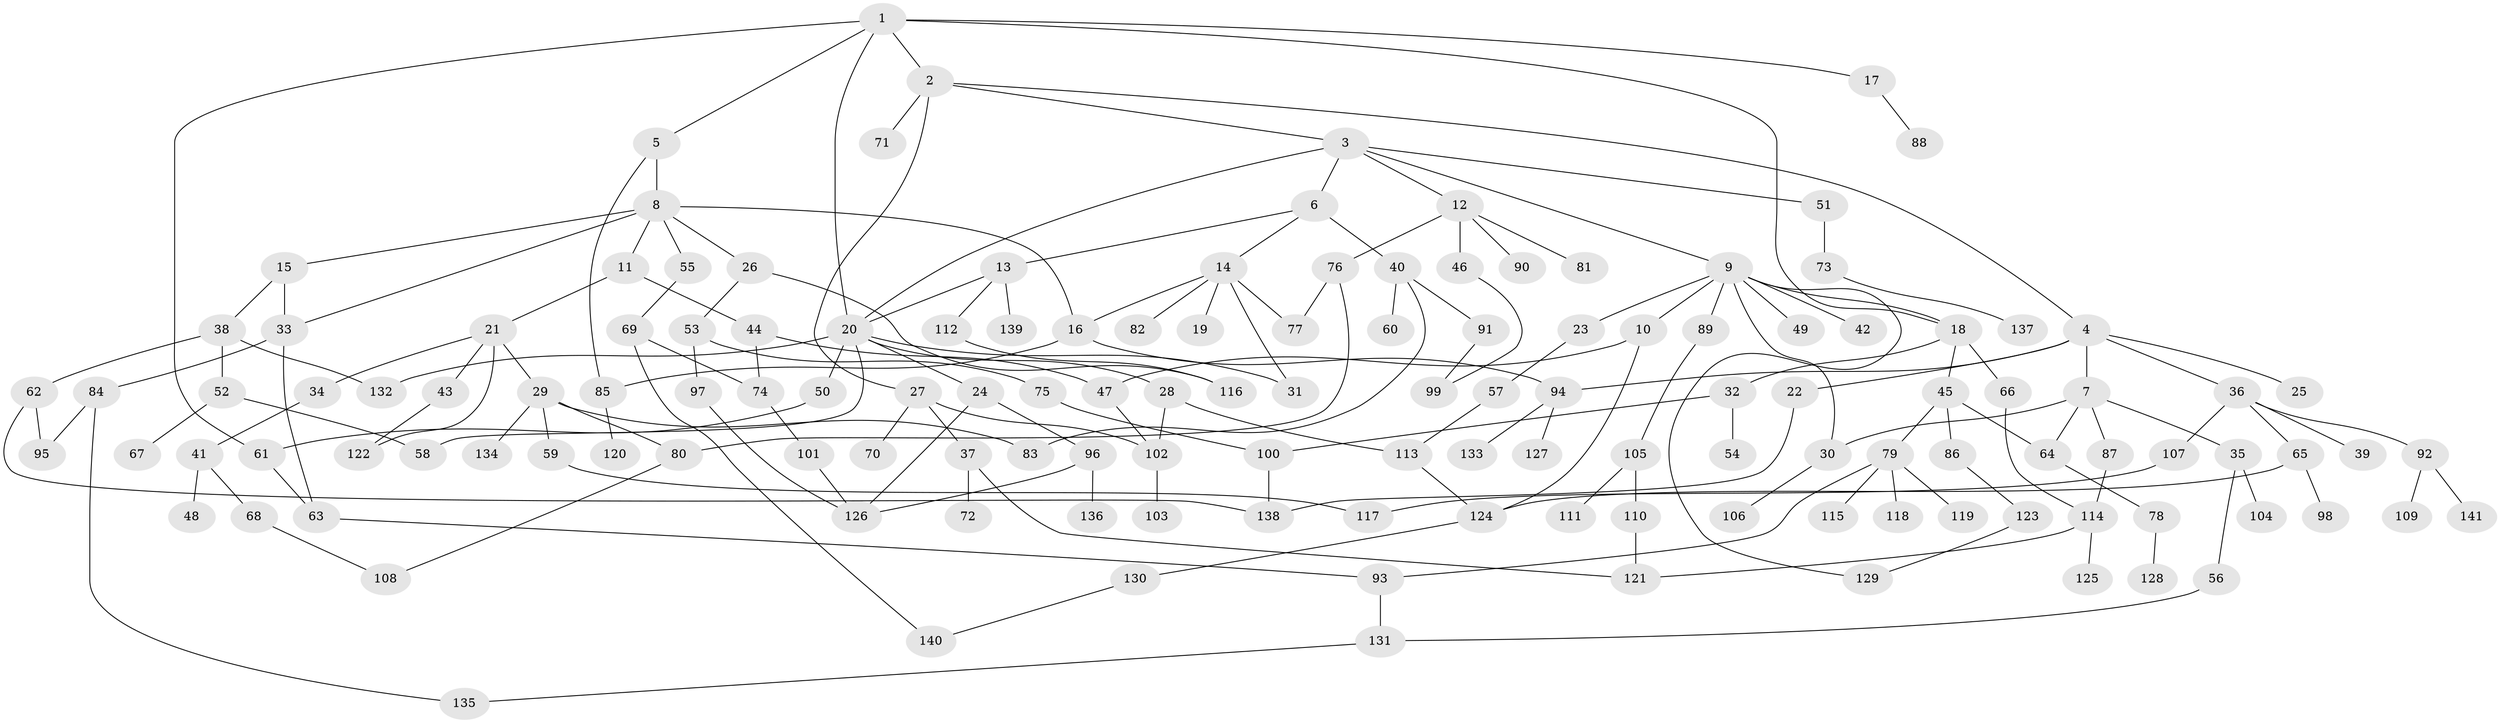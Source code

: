 // Generated by graph-tools (version 1.1) at 2025/10/02/27/25 16:10:51]
// undirected, 141 vertices, 184 edges
graph export_dot {
graph [start="1"]
  node [color=gray90,style=filled];
  1;
  2;
  3;
  4;
  5;
  6;
  7;
  8;
  9;
  10;
  11;
  12;
  13;
  14;
  15;
  16;
  17;
  18;
  19;
  20;
  21;
  22;
  23;
  24;
  25;
  26;
  27;
  28;
  29;
  30;
  31;
  32;
  33;
  34;
  35;
  36;
  37;
  38;
  39;
  40;
  41;
  42;
  43;
  44;
  45;
  46;
  47;
  48;
  49;
  50;
  51;
  52;
  53;
  54;
  55;
  56;
  57;
  58;
  59;
  60;
  61;
  62;
  63;
  64;
  65;
  66;
  67;
  68;
  69;
  70;
  71;
  72;
  73;
  74;
  75;
  76;
  77;
  78;
  79;
  80;
  81;
  82;
  83;
  84;
  85;
  86;
  87;
  88;
  89;
  90;
  91;
  92;
  93;
  94;
  95;
  96;
  97;
  98;
  99;
  100;
  101;
  102;
  103;
  104;
  105;
  106;
  107;
  108;
  109;
  110;
  111;
  112;
  113;
  114;
  115;
  116;
  117;
  118;
  119;
  120;
  121;
  122;
  123;
  124;
  125;
  126;
  127;
  128;
  129;
  130;
  131;
  132;
  133;
  134;
  135;
  136;
  137;
  138;
  139;
  140;
  141;
  1 -- 2;
  1 -- 5;
  1 -- 17;
  1 -- 20;
  1 -- 61;
  1 -- 18;
  2 -- 3;
  2 -- 4;
  2 -- 27;
  2 -- 71;
  3 -- 6;
  3 -- 9;
  3 -- 12;
  3 -- 20;
  3 -- 51;
  4 -- 7;
  4 -- 22;
  4 -- 25;
  4 -- 36;
  4 -- 94;
  5 -- 8;
  5 -- 85;
  6 -- 13;
  6 -- 14;
  6 -- 40;
  7 -- 35;
  7 -- 87;
  7 -- 30;
  7 -- 64;
  8 -- 11;
  8 -- 15;
  8 -- 26;
  8 -- 33;
  8 -- 55;
  8 -- 16;
  9 -- 10;
  9 -- 18;
  9 -- 23;
  9 -- 30;
  9 -- 42;
  9 -- 49;
  9 -- 89;
  9 -- 129;
  10 -- 124;
  10 -- 47;
  11 -- 21;
  11 -- 44;
  12 -- 46;
  12 -- 76;
  12 -- 81;
  12 -- 90;
  13 -- 112;
  13 -- 139;
  13 -- 20;
  14 -- 16;
  14 -- 19;
  14 -- 31;
  14 -- 77;
  14 -- 82;
  15 -- 38;
  15 -- 33;
  16 -- 94;
  16 -- 85;
  17 -- 88;
  18 -- 32;
  18 -- 45;
  18 -- 66;
  20 -- 24;
  20 -- 28;
  20 -- 50;
  20 -- 58;
  20 -- 132;
  20 -- 31;
  21 -- 29;
  21 -- 34;
  21 -- 43;
  21 -- 122;
  22 -- 138;
  23 -- 57;
  24 -- 96;
  24 -- 126;
  26 -- 53;
  26 -- 116;
  27 -- 37;
  27 -- 70;
  27 -- 102;
  28 -- 102;
  28 -- 113;
  29 -- 59;
  29 -- 134;
  29 -- 83;
  29 -- 80;
  30 -- 106;
  32 -- 54;
  32 -- 100;
  33 -- 63;
  33 -- 84;
  34 -- 41;
  35 -- 56;
  35 -- 104;
  36 -- 39;
  36 -- 65;
  36 -- 92;
  36 -- 107;
  37 -- 72;
  37 -- 121;
  38 -- 52;
  38 -- 62;
  38 -- 132;
  40 -- 60;
  40 -- 83;
  40 -- 91;
  41 -- 48;
  41 -- 68;
  43 -- 122;
  44 -- 47;
  44 -- 74;
  45 -- 64;
  45 -- 79;
  45 -- 86;
  46 -- 99;
  47 -- 102;
  50 -- 61;
  51 -- 73;
  52 -- 67;
  52 -- 58;
  53 -- 75;
  53 -- 97;
  55 -- 69;
  56 -- 131;
  57 -- 113;
  59 -- 117;
  61 -- 63;
  62 -- 95;
  62 -- 138;
  63 -- 93;
  64 -- 78;
  65 -- 98;
  65 -- 124;
  66 -- 114;
  68 -- 108;
  69 -- 140;
  69 -- 74;
  73 -- 137;
  74 -- 101;
  75 -- 100;
  76 -- 80;
  76 -- 77;
  78 -- 128;
  79 -- 93;
  79 -- 115;
  79 -- 118;
  79 -- 119;
  80 -- 108;
  84 -- 135;
  84 -- 95;
  85 -- 120;
  86 -- 123;
  87 -- 114;
  89 -- 105;
  91 -- 99;
  92 -- 109;
  92 -- 141;
  93 -- 131;
  94 -- 127;
  94 -- 133;
  96 -- 126;
  96 -- 136;
  97 -- 126;
  100 -- 138;
  101 -- 126;
  102 -- 103;
  105 -- 110;
  105 -- 111;
  107 -- 117;
  110 -- 121;
  112 -- 116;
  113 -- 124;
  114 -- 125;
  114 -- 121;
  123 -- 129;
  124 -- 130;
  130 -- 140;
  131 -- 135;
}
